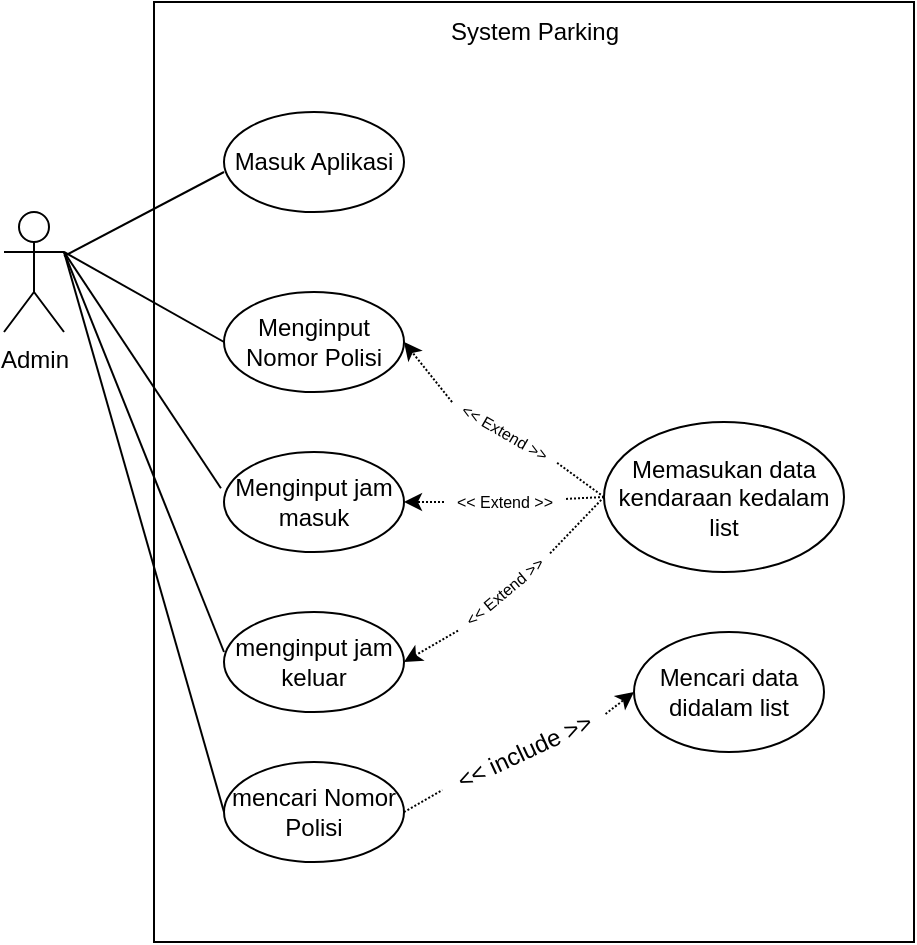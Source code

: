 <mxfile version="18.0.7" type="device"><diagram id="5B6euWe2rB4XN7MQRtsJ" name="Page-1"><mxGraphModel dx="1103" dy="522" grid="1" gridSize="10" guides="1" tooltips="1" connect="1" arrows="1" fold="1" page="1" pageScale="1" pageWidth="850" pageHeight="1100" math="0" shadow="0"><root><mxCell id="0"/><mxCell id="1" parent="0"/><mxCell id="_EH5qkTrRsh21eD_FbL--6" style="rounded=0;orthogonalLoop=1;jettySize=auto;html=1;entryX=0;entryY=0.6;entryDx=0;entryDy=0;entryPerimeter=0;endArrow=none;endFill=0;" edge="1" parent="1" source="_EH5qkTrRsh21eD_FbL--1" target="_EH5qkTrRsh21eD_FbL--2"><mxGeometry relative="1" as="geometry"/></mxCell><mxCell id="_EH5qkTrRsh21eD_FbL--7" style="edgeStyle=none;rounded=0;orthogonalLoop=1;jettySize=auto;html=1;exitX=1;exitY=0.333;exitDx=0;exitDy=0;exitPerimeter=0;entryX=0;entryY=0.5;entryDx=0;entryDy=0;endArrow=none;endFill=0;" edge="1" parent="1" source="_EH5qkTrRsh21eD_FbL--1" target="_EH5qkTrRsh21eD_FbL--3"><mxGeometry relative="1" as="geometry"/></mxCell><mxCell id="_EH5qkTrRsh21eD_FbL--8" style="edgeStyle=none;rounded=0;orthogonalLoop=1;jettySize=auto;html=1;exitX=1;exitY=0.333;exitDx=0;exitDy=0;exitPerimeter=0;entryX=-0.017;entryY=0.363;entryDx=0;entryDy=0;entryPerimeter=0;endArrow=none;endFill=0;" edge="1" parent="1" source="_EH5qkTrRsh21eD_FbL--1" target="_EH5qkTrRsh21eD_FbL--4"><mxGeometry relative="1" as="geometry"/></mxCell><mxCell id="_EH5qkTrRsh21eD_FbL--9" style="edgeStyle=none;rounded=0;orthogonalLoop=1;jettySize=auto;html=1;exitX=1;exitY=0.333;exitDx=0;exitDy=0;exitPerimeter=0;entryX=0;entryY=0.4;entryDx=0;entryDy=0;entryPerimeter=0;endArrow=none;endFill=0;" edge="1" parent="1" source="_EH5qkTrRsh21eD_FbL--1" target="_EH5qkTrRsh21eD_FbL--5"><mxGeometry relative="1" as="geometry"/></mxCell><mxCell id="_EH5qkTrRsh21eD_FbL--26" style="edgeStyle=none;rounded=0;orthogonalLoop=1;jettySize=auto;html=1;exitX=1;exitY=0.333;exitDx=0;exitDy=0;exitPerimeter=0;entryX=0;entryY=0.5;entryDx=0;entryDy=0;fontSize=12;endArrow=none;endFill=0;strokeWidth=1;" edge="1" parent="1" source="_EH5qkTrRsh21eD_FbL--1" target="_EH5qkTrRsh21eD_FbL--25"><mxGeometry relative="1" as="geometry"/></mxCell><mxCell id="_EH5qkTrRsh21eD_FbL--1" value="Admin" style="shape=umlActor;verticalLabelPosition=bottom;verticalAlign=top;html=1;outlineConnect=0;" vertex="1" parent="1"><mxGeometry x="110" y="250" width="30" height="60" as="geometry"/></mxCell><mxCell id="_EH5qkTrRsh21eD_FbL--2" value="Masuk Aplikasi" style="ellipse;whiteSpace=wrap;html=1;" vertex="1" parent="1"><mxGeometry x="220" y="200" width="90" height="50" as="geometry"/></mxCell><mxCell id="_EH5qkTrRsh21eD_FbL--3" value="Menginput Nomor Polisi" style="ellipse;whiteSpace=wrap;html=1;" vertex="1" parent="1"><mxGeometry x="220" y="290" width="90" height="50" as="geometry"/></mxCell><mxCell id="_EH5qkTrRsh21eD_FbL--4" value="Menginput jam masuk" style="ellipse;whiteSpace=wrap;html=1;" vertex="1" parent="1"><mxGeometry x="220" y="370" width="90" height="50" as="geometry"/></mxCell><mxCell id="_EH5qkTrRsh21eD_FbL--5" value="menginput jam keluar" style="ellipse;whiteSpace=wrap;html=1;" vertex="1" parent="1"><mxGeometry x="220" y="450" width="90" height="50" as="geometry"/></mxCell><mxCell id="_EH5qkTrRsh21eD_FbL--11" style="edgeStyle=none;rounded=0;orthogonalLoop=1;jettySize=auto;html=1;exitX=0;exitY=0.5;exitDx=0;exitDy=0;entryX=1;entryY=0.5;entryDx=0;entryDy=0;endArrow=classic;endFill=1;dashed=1;dashPattern=1 1;strokeWidth=1;startArrow=none;" edge="1" parent="1" source="_EH5qkTrRsh21eD_FbL--16" target="_EH5qkTrRsh21eD_FbL--3"><mxGeometry relative="1" as="geometry"/></mxCell><mxCell id="_EH5qkTrRsh21eD_FbL--12" style="edgeStyle=none;rounded=0;orthogonalLoop=1;jettySize=auto;html=1;exitX=0;exitY=0.5;exitDx=0;exitDy=0;dashed=1;dashPattern=1 1;endArrow=classic;endFill=1;strokeWidth=1;startArrow=none;" edge="1" parent="1" source="_EH5qkTrRsh21eD_FbL--20" target="_EH5qkTrRsh21eD_FbL--4"><mxGeometry relative="1" as="geometry"/></mxCell><mxCell id="_EH5qkTrRsh21eD_FbL--13" style="edgeStyle=none;rounded=0;orthogonalLoop=1;jettySize=auto;html=1;exitX=0;exitY=0.5;exitDx=0;exitDy=0;entryX=1;entryY=0.5;entryDx=0;entryDy=0;dashed=1;dashPattern=1 1;endArrow=classic;endFill=1;strokeWidth=1;startArrow=none;" edge="1" parent="1" source="_EH5qkTrRsh21eD_FbL--19" target="_EH5qkTrRsh21eD_FbL--5"><mxGeometry relative="1" as="geometry"/></mxCell><mxCell id="_EH5qkTrRsh21eD_FbL--10" value="Memasukan data kendaraan kedalam list" style="ellipse;whiteSpace=wrap;html=1;" vertex="1" parent="1"><mxGeometry x="410" y="355" width="120" height="75" as="geometry"/></mxCell><mxCell id="_EH5qkTrRsh21eD_FbL--16" value="&amp;lt;&amp;lt; Extend &amp;gt;&amp;gt;" style="text;html=1;resizable=0;autosize=1;align=center;verticalAlign=middle;points=[];fillColor=none;strokeColor=none;rounded=0;fontSize=8;rotation=30;" vertex="1" parent="1"><mxGeometry x="330" y="350" width="60" height="20" as="geometry"/></mxCell><mxCell id="_EH5qkTrRsh21eD_FbL--18" value="" style="edgeStyle=none;rounded=0;orthogonalLoop=1;jettySize=auto;html=1;exitX=0;exitY=0.5;exitDx=0;exitDy=0;entryX=1;entryY=0.5;entryDx=0;entryDy=0;endArrow=none;endFill=1;dashed=1;dashPattern=1 1;strokeWidth=1;" edge="1" parent="1" source="_EH5qkTrRsh21eD_FbL--10" target="_EH5qkTrRsh21eD_FbL--16"><mxGeometry relative="1" as="geometry"><mxPoint x="380" y="400" as="sourcePoint"/><mxPoint x="310" y="315" as="targetPoint"/></mxGeometry></mxCell><mxCell id="_EH5qkTrRsh21eD_FbL--20" value="&amp;lt;&amp;lt; Extend &amp;gt;&amp;gt;" style="text;html=1;resizable=0;autosize=1;align=center;verticalAlign=middle;points=[];fillColor=none;strokeColor=none;rounded=0;fontSize=8;rotation=0;" vertex="1" parent="1"><mxGeometry x="330" y="385" width="60" height="20" as="geometry"/></mxCell><mxCell id="_EH5qkTrRsh21eD_FbL--21" value="" style="edgeStyle=none;rounded=0;orthogonalLoop=1;jettySize=auto;html=1;exitX=0;exitY=0.5;exitDx=0;exitDy=0;dashed=1;dashPattern=1 1;endArrow=none;endFill=1;strokeWidth=1;" edge="1" parent="1" source="_EH5qkTrRsh21eD_FbL--10" target="_EH5qkTrRsh21eD_FbL--20"><mxGeometry relative="1" as="geometry"><mxPoint x="380" y="400" as="sourcePoint"/><mxPoint x="309.875" y="396.862" as="targetPoint"/></mxGeometry></mxCell><mxCell id="_EH5qkTrRsh21eD_FbL--19" value="&amp;lt;&amp;lt; Extend &amp;gt;&amp;gt;" style="text;html=1;resizable=0;autosize=1;align=center;verticalAlign=middle;points=[];fillColor=none;strokeColor=none;rounded=0;fontSize=8;rotation=-40;" vertex="1" parent="1"><mxGeometry x="330" y="430" width="60" height="20" as="geometry"/></mxCell><mxCell id="_EH5qkTrRsh21eD_FbL--22" value="" style="edgeStyle=none;rounded=0;orthogonalLoop=1;jettySize=auto;html=1;exitX=0;exitY=0.5;exitDx=0;exitDy=0;entryX=1;entryY=0.5;entryDx=0;entryDy=0;dashed=1;dashPattern=1 1;endArrow=none;endFill=1;strokeWidth=1;" edge="1" parent="1" source="_EH5qkTrRsh21eD_FbL--10" target="_EH5qkTrRsh21eD_FbL--19"><mxGeometry relative="1" as="geometry"><mxPoint x="380" y="400" as="sourcePoint"/><mxPoint x="310" y="475" as="targetPoint"/></mxGeometry></mxCell><mxCell id="_EH5qkTrRsh21eD_FbL--24" value="&lt;font style=&quot;font-size: 12px;&quot;&gt;System Parking&lt;/font&gt;" style="text;html=1;resizable=0;autosize=1;align=center;verticalAlign=middle;points=[];fillColor=none;strokeColor=none;rounded=0;fontSize=8;" vertex="1" parent="1"><mxGeometry x="325" y="150" width="100" height="20" as="geometry"/></mxCell><mxCell id="_EH5qkTrRsh21eD_FbL--28" style="edgeStyle=none;rounded=0;orthogonalLoop=1;jettySize=auto;html=1;exitX=1;exitY=0.5;exitDx=0;exitDy=0;entryX=0;entryY=0.5;entryDx=0;entryDy=0;fontSize=12;endArrow=classic;endFill=1;strokeWidth=1;dashed=1;dashPattern=1 1;startArrow=none;" edge="1" parent="1" source="_EH5qkTrRsh21eD_FbL--29" target="_EH5qkTrRsh21eD_FbL--27"><mxGeometry relative="1" as="geometry"/></mxCell><mxCell id="_EH5qkTrRsh21eD_FbL--25" value="mencari Nomor Polisi" style="ellipse;whiteSpace=wrap;html=1;" vertex="1" parent="1"><mxGeometry x="220" y="525" width="90" height="50" as="geometry"/></mxCell><mxCell id="_EH5qkTrRsh21eD_FbL--27" value="Mencari data didalam list" style="ellipse;whiteSpace=wrap;html=1;" vertex="1" parent="1"><mxGeometry x="425" y="460" width="95" height="60" as="geometry"/></mxCell><mxCell id="_EH5qkTrRsh21eD_FbL--29" value="&amp;lt;&amp;lt; include &amp;gt;&amp;gt;" style="text;html=1;resizable=0;autosize=1;align=center;verticalAlign=middle;points=[];fillColor=none;strokeColor=none;rounded=0;fontSize=12;rotation=-25;" vertex="1" parent="1"><mxGeometry x="325" y="510" width="90" height="20" as="geometry"/></mxCell><mxCell id="_EH5qkTrRsh21eD_FbL--30" value="" style="edgeStyle=none;rounded=0;orthogonalLoop=1;jettySize=auto;html=1;exitX=1;exitY=0.5;exitDx=0;exitDy=0;entryX=0;entryY=0.5;entryDx=0;entryDy=0;fontSize=12;endArrow=none;endFill=1;strokeWidth=1;dashed=1;dashPattern=1 1;" edge="1" parent="1" source="_EH5qkTrRsh21eD_FbL--25" target="_EH5qkTrRsh21eD_FbL--29"><mxGeometry relative="1" as="geometry"><mxPoint x="310" y="550" as="sourcePoint"/><mxPoint x="425" y="500" as="targetPoint"/></mxGeometry></mxCell><mxCell id="_EH5qkTrRsh21eD_FbL--31" value="" style="rounded=0;whiteSpace=wrap;html=1;fontSize=12;fillColor=none;rotation=90;" vertex="1" parent="1"><mxGeometry x="140" y="190" width="470" height="380" as="geometry"/></mxCell></root></mxGraphModel></diagram></mxfile>